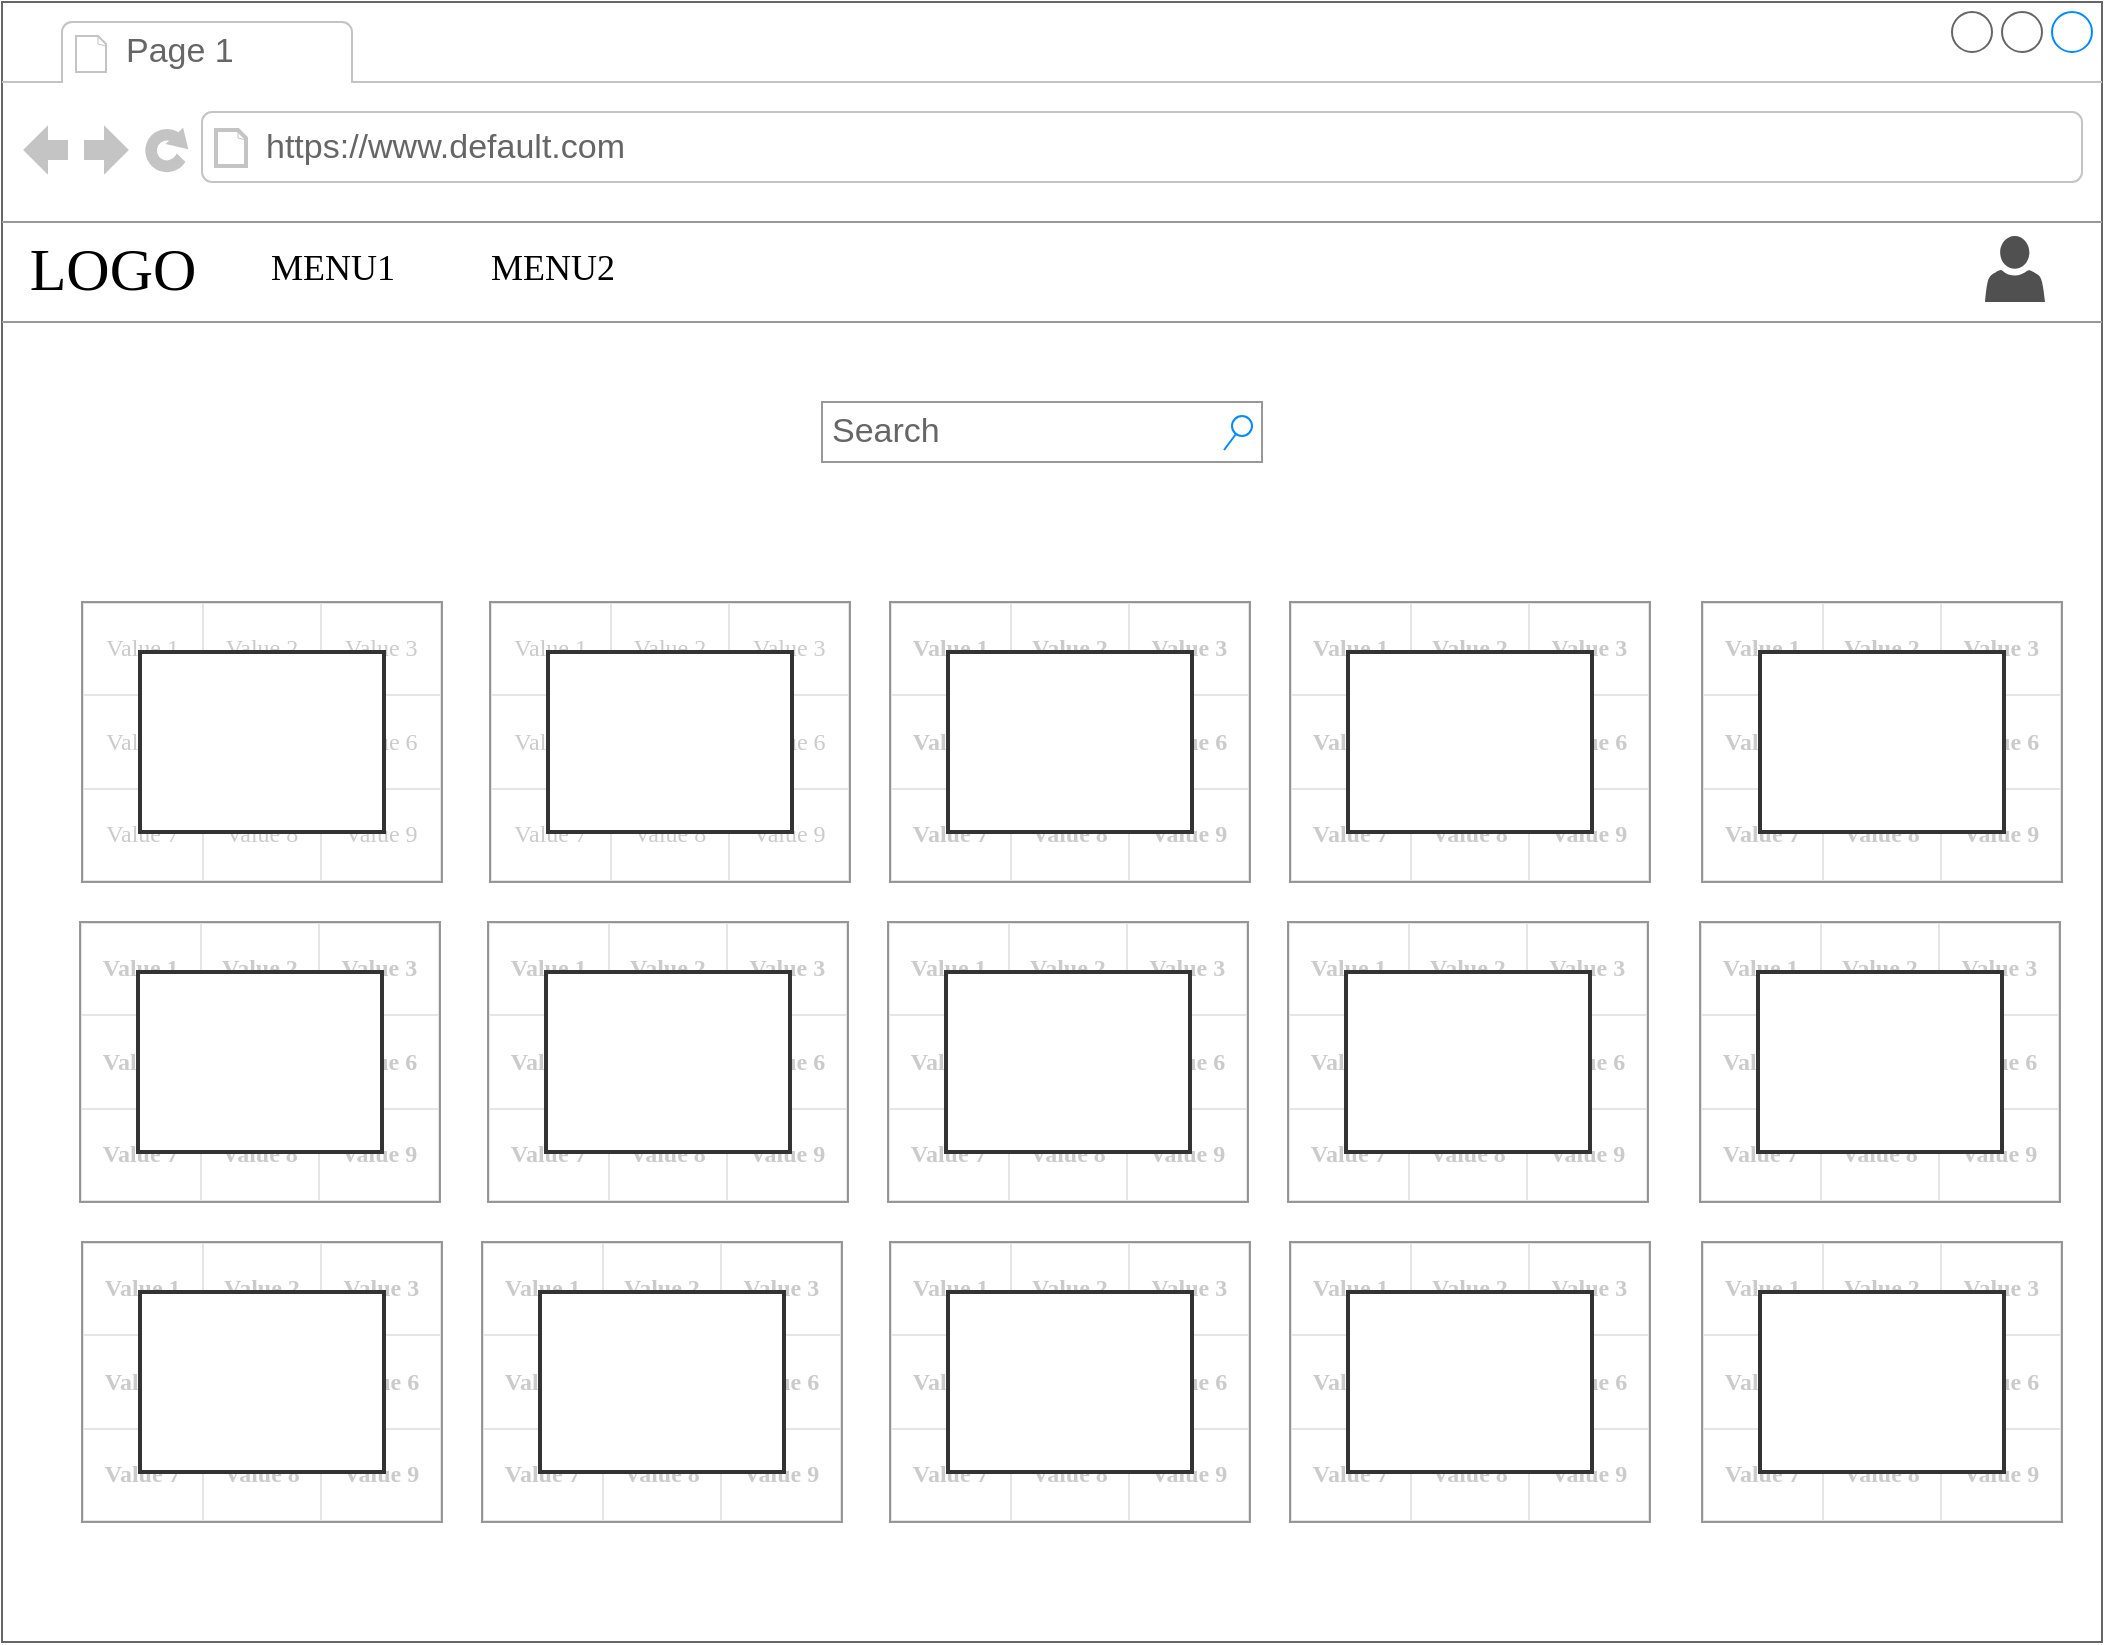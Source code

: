 <mxfile version="12.2.7" type="github" pages="2">
  <diagram name="Main-1" id="5cOg8ej0yZ3aYf5UXj4f">
    <mxGraphModel dx="1408" dy="748" grid="1" gridSize="10" guides="1" tooltips="1" connect="1" arrows="1" fold="1" page="1" pageScale="1" pageWidth="1100" pageHeight="850" background="#ffffff" math="0" shadow="0">
      <root>
        <mxCell id="4CPlkzjtZhPGL_kiiR8u-0"/>
        <mxCell id="4CPlkzjtZhPGL_kiiR8u-1" parent="4CPlkzjtZhPGL_kiiR8u-0"/>
        <mxCell id="4CPlkzjtZhPGL_kiiR8u-2" value="" style="strokeWidth=1;shadow=0;dashed=0;align=center;html=1;shape=mxgraph.mockup.containers.browserWindow;rSize=0;strokeColor=#666666;mainText=,;recursiveResize=0;rounded=0;labelBackgroundColor=none;fontFamily=Verdana;fontSize=12" parent="4CPlkzjtZhPGL_kiiR8u-1" vertex="1">
          <mxGeometry x="30" y="20" width="1050" height="820" as="geometry"/>
        </mxCell>
        <mxCell id="4CPlkzjtZhPGL_kiiR8u-3" value="Page 1" style="strokeWidth=1;shadow=0;dashed=0;align=center;html=1;shape=mxgraph.mockup.containers.anchor;fontSize=17;fontColor=#666666;align=left;" parent="4CPlkzjtZhPGL_kiiR8u-2" vertex="1">
          <mxGeometry x="60" y="12" width="110" height="26" as="geometry"/>
        </mxCell>
        <mxCell id="4CPlkzjtZhPGL_kiiR8u-4" value="https://www.default.com" style="strokeWidth=1;shadow=0;dashed=0;align=center;html=1;shape=mxgraph.mockup.containers.anchor;rSize=0;fontSize=17;fontColor=#666666;align=left;" parent="4CPlkzjtZhPGL_kiiR8u-2" vertex="1">
          <mxGeometry x="130" y="60" width="250" height="26" as="geometry"/>
        </mxCell>
        <mxCell id="4CPlkzjtZhPGL_kiiR8u-5" value="Search" style="strokeWidth=1;shadow=0;dashed=0;align=center;html=1;shape=mxgraph.mockup.forms.searchBox;strokeColor=#999999;mainText=;strokeColor2=#008cff;fontColor=#666666;fontSize=17;align=left;spacingLeft=3;rounded=0;labelBackgroundColor=none;" parent="4CPlkzjtZhPGL_kiiR8u-2" vertex="1">
          <mxGeometry x="410" y="200" width="220" height="30" as="geometry"/>
        </mxCell>
        <mxCell id="4CPlkzjtZhPGL_kiiR8u-6" value="" style="verticalLabelPosition=bottom;shadow=0;dashed=0;align=center;html=1;verticalAlign=top;strokeWidth=1;shape=mxgraph.mockup.markup.line;strokeColor=#999999;rounded=0;labelBackgroundColor=none;fillColor=#ffffff;fontFamily=Verdana;fontSize=12;fontColor=#000000;" parent="4CPlkzjtZhPGL_kiiR8u-2" vertex="1">
          <mxGeometry y="150" width="1050" height="20" as="geometry"/>
        </mxCell>
        <mxCell id="4CPlkzjtZhPGL_kiiR8u-7" value="" style="verticalLabelPosition=bottom;shadow=0;dashed=0;align=center;html=1;verticalAlign=top;strokeWidth=1;shape=mxgraph.mockup.markup.line;strokeColor=#999999;rounded=0;labelBackgroundColor=none;fillColor=#ffffff;fontFamily=Verdana;fontSize=12;fontColor=#000000;" parent="4CPlkzjtZhPGL_kiiR8u-2" vertex="1">
          <mxGeometry y="100" width="1050" height="20" as="geometry"/>
        </mxCell>
        <mxCell id="4CPlkzjtZhPGL_kiiR8u-8" value="LOGO" style="text;html=1;points=[];align=center;verticalAlign=middle;spacingTop=-4;fontSize=30;fontFamily=Verdana;fontColor=#000000;" parent="4CPlkzjtZhPGL_kiiR8u-2" vertex="1">
          <mxGeometry y="110" width="110" height="50" as="geometry"/>
        </mxCell>
        <mxCell id="4CPlkzjtZhPGL_kiiR8u-9" value="MENU2" style="text;html=1;points=[];align=center;verticalAlign=middle;spacingTop=-4;fontSize=18;fontFamily=Verdana;fontColor=#000000;" parent="4CPlkzjtZhPGL_kiiR8u-2" vertex="1">
          <mxGeometry x="220" y="110" width="110" height="50" as="geometry"/>
        </mxCell>
        <mxCell id="4CPlkzjtZhPGL_kiiR8u-10" value="MENU1" style="text;html=1;points=[];align=center;verticalAlign=middle;spacingTop=-4;fontSize=18;fontFamily=Verdana;fontColor=#000000;" parent="4CPlkzjtZhPGL_kiiR8u-2" vertex="1">
          <mxGeometry x="110" y="110" width="110" height="50" as="geometry"/>
        </mxCell>
        <mxCell id="4CPlkzjtZhPGL_kiiR8u-11" value="" style="pointerEvents=1;shadow=0;dashed=0;html=1;strokeColor=none;fillColor=#505050;labelPosition=center;verticalLabelPosition=bottom;verticalAlign=top;outlineConnect=0;align=center;shape=mxgraph.office.users.user;" parent="4CPlkzjtZhPGL_kiiR8u-2" vertex="1">
          <mxGeometry x="991.5" y="117" width="30" height="33" as="geometry"/>
        </mxCell>
        <mxCell id="4CPlkzjtZhPGL_kiiR8u-12" value="&lt;table border=&quot;1&quot; width=&quot;100%&quot; height=&quot;100%&quot; style=&quot;width:100%;height:100%;border-collapse:collapse;&quot;&gt;&lt;tr&gt;&lt;td align=&quot;center&quot;&gt;Value 1&lt;/td&gt;&lt;td align=&quot;center&quot;&gt;Value 2&lt;/td&gt;&lt;td align=&quot;center&quot;&gt;Value 3&lt;/td&gt;&lt;/tr&gt;&lt;tr&gt;&lt;td align=&quot;center&quot;&gt;Value 4&lt;/td&gt;&lt;td align=&quot;center&quot;&gt;Value 5&lt;/td&gt;&lt;td align=&quot;center&quot;&gt;Value 6&lt;/td&gt;&lt;/tr&gt;&lt;tr&gt;&lt;td align=&quot;center&quot;&gt;Value 7&lt;/td&gt;&lt;td align=&quot;center&quot;&gt;Value 8&lt;/td&gt;&lt;td align=&quot;center&quot;&gt;Value 9&lt;/td&gt;&lt;/tr&gt;&lt;/table&gt;" style="text;html=1;strokeColor=#999999;fillColor=#ffffff;overflow=fill;rounded=0;shadow=0;dashed=0;fontFamily=Verdana;align=center;strokeWidth=1;labelBackgroundColor=none;textOpacity=20;" parent="4CPlkzjtZhPGL_kiiR8u-2" vertex="1">
          <mxGeometry x="40" y="300" width="180" height="140" as="geometry"/>
        </mxCell>
        <mxCell id="4CPlkzjtZhPGL_kiiR8u-18" value="" style="rounded=0;whiteSpace=wrap;html=1;shadow=0;dashed=0;fontFamily=Verdana;verticalAlign=top;strokeColor=#333333;strokeWidth=2;gradientColor=none;labelBackgroundColor=none;" parent="4CPlkzjtZhPGL_kiiR8u-2" vertex="1">
          <mxGeometry x="69" y="325" width="122" height="90" as="geometry"/>
        </mxCell>
        <mxCell id="4CPlkzjtZhPGL_kiiR8u-19" value="&lt;table border=&quot;1&quot; width=&quot;100%&quot; height=&quot;100%&quot; style=&quot;width:100%;height:100%;border-collapse:collapse;&quot;&gt;&lt;tr&gt;&lt;td align=&quot;center&quot;&gt;Value 1&lt;/td&gt;&lt;td align=&quot;center&quot;&gt;Value 2&lt;/td&gt;&lt;td align=&quot;center&quot;&gt;Value 3&lt;/td&gt;&lt;/tr&gt;&lt;tr&gt;&lt;td align=&quot;center&quot;&gt;Value 4&lt;/td&gt;&lt;td align=&quot;center&quot;&gt;Value 5&lt;/td&gt;&lt;td align=&quot;center&quot;&gt;Value 6&lt;/td&gt;&lt;/tr&gt;&lt;tr&gt;&lt;td align=&quot;center&quot;&gt;Value 7&lt;/td&gt;&lt;td align=&quot;center&quot;&gt;Value 8&lt;/td&gt;&lt;td align=&quot;center&quot;&gt;Value 9&lt;/td&gt;&lt;/tr&gt;&lt;/table&gt;" style="text;html=1;strokeColor=#999999;fillColor=#ffffff;overflow=fill;rounded=0;shadow=0;dashed=0;fontFamily=Verdana;align=center;strokeWidth=1;labelBackgroundColor=none;textOpacity=20;" parent="4CPlkzjtZhPGL_kiiR8u-2" vertex="1">
          <mxGeometry x="244" y="300" width="180" height="140" as="geometry"/>
        </mxCell>
        <mxCell id="4CPlkzjtZhPGL_kiiR8u-20" value="" style="rounded=0;whiteSpace=wrap;html=1;shadow=0;dashed=0;fontFamily=Verdana;verticalAlign=top;strokeColor=#333333;strokeWidth=2;gradientColor=none;labelBackgroundColor=none;" parent="4CPlkzjtZhPGL_kiiR8u-2" vertex="1">
          <mxGeometry x="273" y="325" width="122" height="90" as="geometry"/>
        </mxCell>
        <mxCell id="4CPlkzjtZhPGL_kiiR8u-21" value="&lt;table border=&quot;1&quot; width=&quot;100%&quot; height=&quot;100%&quot; style=&quot;width:100%;height:100%;border-collapse:collapse;&quot;&gt;&lt;tbody&gt;&lt;tr&gt;&lt;td align=&quot;center&quot;&gt;Value 1&lt;/td&gt;&lt;td align=&quot;center&quot;&gt;Value 2&lt;/td&gt;&lt;td align=&quot;center&quot;&gt;Value 3&lt;/td&gt;&lt;/tr&gt;&lt;tr&gt;&lt;td align=&quot;center&quot;&gt;Value 4&lt;/td&gt;&lt;td align=&quot;center&quot;&gt;Value 5&lt;/td&gt;&lt;td align=&quot;center&quot;&gt;Value 6&lt;/td&gt;&lt;/tr&gt;&lt;tr&gt;&lt;td align=&quot;center&quot;&gt;Value 7&lt;/td&gt;&lt;td align=&quot;center&quot;&gt;Value 8&lt;/td&gt;&lt;td align=&quot;center&quot;&gt;Value 9&lt;/td&gt;&lt;/tr&gt;&lt;/tbody&gt;&lt;/table&gt;" style="text;html=1;strokeColor=#999999;fillColor=#ffffff;overflow=fill;rounded=0;shadow=0;dashed=0;fontFamily=Verdana;align=center;strokeWidth=1;labelBackgroundColor=none;textOpacity=20;fontStyle=1" parent="4CPlkzjtZhPGL_kiiR8u-2" vertex="1">
          <mxGeometry x="444" y="300" width="180" height="140" as="geometry"/>
        </mxCell>
        <mxCell id="4CPlkzjtZhPGL_kiiR8u-22" value="" style="rounded=0;whiteSpace=wrap;html=1;shadow=0;dashed=0;fontFamily=Verdana;verticalAlign=top;strokeColor=#333333;strokeWidth=2;gradientColor=none;labelBackgroundColor=none;fontStyle=1" parent="4CPlkzjtZhPGL_kiiR8u-2" vertex="1">
          <mxGeometry x="473" y="325" width="122" height="90" as="geometry"/>
        </mxCell>
        <mxCell id="4CPlkzjtZhPGL_kiiR8u-23" value="&lt;table border=&quot;1&quot; width=&quot;100%&quot; height=&quot;100%&quot; style=&quot;width:100%;height:100%;border-collapse:collapse;&quot;&gt;&lt;tbody&gt;&lt;tr&gt;&lt;td align=&quot;center&quot;&gt;Value 1&lt;/td&gt;&lt;td align=&quot;center&quot;&gt;Value 2&lt;/td&gt;&lt;td align=&quot;center&quot;&gt;Value 3&lt;/td&gt;&lt;/tr&gt;&lt;tr&gt;&lt;td align=&quot;center&quot;&gt;Value 4&lt;/td&gt;&lt;td align=&quot;center&quot;&gt;Value 5&lt;/td&gt;&lt;td align=&quot;center&quot;&gt;Value 6&lt;/td&gt;&lt;/tr&gt;&lt;tr&gt;&lt;td align=&quot;center&quot;&gt;Value 7&lt;/td&gt;&lt;td align=&quot;center&quot;&gt;Value 8&lt;/td&gt;&lt;td align=&quot;center&quot;&gt;Value 9&lt;/td&gt;&lt;/tr&gt;&lt;/tbody&gt;&lt;/table&gt;" style="text;html=1;strokeColor=#999999;fillColor=#ffffff;overflow=fill;rounded=0;shadow=0;dashed=0;fontFamily=Verdana;align=center;strokeWidth=1;labelBackgroundColor=none;textOpacity=20;fontStyle=1" parent="4CPlkzjtZhPGL_kiiR8u-2" vertex="1">
          <mxGeometry x="644" y="300" width="180" height="140" as="geometry"/>
        </mxCell>
        <mxCell id="4CPlkzjtZhPGL_kiiR8u-24" value="" style="rounded=0;whiteSpace=wrap;html=1;shadow=0;dashed=0;fontFamily=Verdana;verticalAlign=top;strokeColor=#333333;strokeWidth=2;gradientColor=none;labelBackgroundColor=none;fontStyle=1" parent="4CPlkzjtZhPGL_kiiR8u-2" vertex="1">
          <mxGeometry x="673" y="325" width="122" height="90" as="geometry"/>
        </mxCell>
        <mxCell id="4CPlkzjtZhPGL_kiiR8u-25" value="&lt;table border=&quot;1&quot; width=&quot;100%&quot; height=&quot;100%&quot; style=&quot;width:100%;height:100%;border-collapse:collapse;&quot;&gt;&lt;tbody&gt;&lt;tr&gt;&lt;td align=&quot;center&quot;&gt;Value 1&lt;/td&gt;&lt;td align=&quot;center&quot;&gt;Value 2&lt;/td&gt;&lt;td align=&quot;center&quot;&gt;Value 3&lt;/td&gt;&lt;/tr&gt;&lt;tr&gt;&lt;td align=&quot;center&quot;&gt;Value 4&lt;/td&gt;&lt;td align=&quot;center&quot;&gt;Value 5&lt;/td&gt;&lt;td align=&quot;center&quot;&gt;Value 6&lt;/td&gt;&lt;/tr&gt;&lt;tr&gt;&lt;td align=&quot;center&quot;&gt;Value 7&lt;/td&gt;&lt;td align=&quot;center&quot;&gt;Value 8&lt;/td&gt;&lt;td align=&quot;center&quot;&gt;Value 9&lt;/td&gt;&lt;/tr&gt;&lt;/tbody&gt;&lt;/table&gt;" style="text;html=1;strokeColor=#999999;fillColor=#ffffff;overflow=fill;rounded=0;shadow=0;dashed=0;fontFamily=Verdana;align=center;strokeWidth=1;labelBackgroundColor=none;textOpacity=20;fontStyle=1" parent="4CPlkzjtZhPGL_kiiR8u-2" vertex="1">
          <mxGeometry x="850" y="300" width="180" height="140" as="geometry"/>
        </mxCell>
        <mxCell id="4CPlkzjtZhPGL_kiiR8u-26" value="" style="rounded=0;whiteSpace=wrap;html=1;shadow=0;dashed=0;fontFamily=Verdana;verticalAlign=top;strokeColor=#333333;strokeWidth=2;gradientColor=none;labelBackgroundColor=none;fontStyle=1" parent="4CPlkzjtZhPGL_kiiR8u-2" vertex="1">
          <mxGeometry x="879" y="325" width="122" height="90" as="geometry"/>
        </mxCell>
        <mxCell id="4CPlkzjtZhPGL_kiiR8u-27" value="&lt;table border=&quot;1&quot; width=&quot;100%&quot; height=&quot;100%&quot; style=&quot;width:100%;height:100%;border-collapse:collapse;&quot;&gt;&lt;tbody&gt;&lt;tr&gt;&lt;td align=&quot;center&quot;&gt;Value 1&lt;/td&gt;&lt;td align=&quot;center&quot;&gt;Value 2&lt;/td&gt;&lt;td align=&quot;center&quot;&gt;Value 3&lt;/td&gt;&lt;/tr&gt;&lt;tr&gt;&lt;td align=&quot;center&quot;&gt;Value 4&lt;/td&gt;&lt;td align=&quot;center&quot;&gt;Value 5&lt;/td&gt;&lt;td align=&quot;center&quot;&gt;Value 6&lt;/td&gt;&lt;/tr&gt;&lt;tr&gt;&lt;td align=&quot;center&quot;&gt;Value 7&lt;/td&gt;&lt;td align=&quot;center&quot;&gt;Value 8&lt;/td&gt;&lt;td align=&quot;center&quot;&gt;Value 9&lt;/td&gt;&lt;/tr&gt;&lt;/tbody&gt;&lt;/table&gt;" style="text;html=1;strokeColor=#999999;fillColor=#ffffff;overflow=fill;rounded=0;shadow=0;dashed=0;fontFamily=Verdana;align=center;strokeWidth=1;labelBackgroundColor=none;textOpacity=20;fontStyle=1" parent="4CPlkzjtZhPGL_kiiR8u-2" vertex="1">
          <mxGeometry x="39" y="460" width="180" height="140" as="geometry"/>
        </mxCell>
        <mxCell id="4CPlkzjtZhPGL_kiiR8u-28" value="" style="rounded=0;whiteSpace=wrap;html=1;shadow=0;dashed=0;fontFamily=Verdana;verticalAlign=top;strokeColor=#333333;strokeWidth=2;gradientColor=none;labelBackgroundColor=none;fontStyle=1" parent="4CPlkzjtZhPGL_kiiR8u-2" vertex="1">
          <mxGeometry x="68" y="485" width="122" height="90" as="geometry"/>
        </mxCell>
        <mxCell id="4CPlkzjtZhPGL_kiiR8u-29" value="&lt;table border=&quot;1&quot; width=&quot;100%&quot; height=&quot;100%&quot; style=&quot;width:100%;height:100%;border-collapse:collapse;&quot;&gt;&lt;tbody&gt;&lt;tr&gt;&lt;td align=&quot;center&quot;&gt;Value 1&lt;/td&gt;&lt;td align=&quot;center&quot;&gt;Value 2&lt;/td&gt;&lt;td align=&quot;center&quot;&gt;Value 3&lt;/td&gt;&lt;/tr&gt;&lt;tr&gt;&lt;td align=&quot;center&quot;&gt;Value 4&lt;/td&gt;&lt;td align=&quot;center&quot;&gt;Value 5&lt;/td&gt;&lt;td align=&quot;center&quot;&gt;Value 6&lt;/td&gt;&lt;/tr&gt;&lt;tr&gt;&lt;td align=&quot;center&quot;&gt;Value 7&lt;/td&gt;&lt;td align=&quot;center&quot;&gt;Value 8&lt;/td&gt;&lt;td align=&quot;center&quot;&gt;Value 9&lt;/td&gt;&lt;/tr&gt;&lt;/tbody&gt;&lt;/table&gt;" style="text;html=1;strokeColor=#999999;fillColor=#ffffff;overflow=fill;rounded=0;shadow=0;dashed=0;fontFamily=Verdana;align=center;strokeWidth=1;labelBackgroundColor=none;textOpacity=20;fontStyle=1" parent="4CPlkzjtZhPGL_kiiR8u-2" vertex="1">
          <mxGeometry x="243" y="460" width="180" height="140" as="geometry"/>
        </mxCell>
        <mxCell id="4CPlkzjtZhPGL_kiiR8u-30" value="" style="rounded=0;whiteSpace=wrap;html=1;shadow=0;dashed=0;fontFamily=Verdana;verticalAlign=top;strokeColor=#333333;strokeWidth=2;gradientColor=none;labelBackgroundColor=none;fontStyle=1" parent="4CPlkzjtZhPGL_kiiR8u-2" vertex="1">
          <mxGeometry x="272" y="485" width="122" height="90" as="geometry"/>
        </mxCell>
        <mxCell id="4CPlkzjtZhPGL_kiiR8u-31" value="&lt;table border=&quot;1&quot; width=&quot;100%&quot; height=&quot;100%&quot; style=&quot;width:100%;height:100%;border-collapse:collapse;&quot;&gt;&lt;tbody&gt;&lt;tr&gt;&lt;td align=&quot;center&quot;&gt;Value 1&lt;/td&gt;&lt;td align=&quot;center&quot;&gt;Value 2&lt;/td&gt;&lt;td align=&quot;center&quot;&gt;Value 3&lt;/td&gt;&lt;/tr&gt;&lt;tr&gt;&lt;td align=&quot;center&quot;&gt;Value 4&lt;/td&gt;&lt;td align=&quot;center&quot;&gt;Value 5&lt;/td&gt;&lt;td align=&quot;center&quot;&gt;Value 6&lt;/td&gt;&lt;/tr&gt;&lt;tr&gt;&lt;td align=&quot;center&quot;&gt;Value 7&lt;/td&gt;&lt;td align=&quot;center&quot;&gt;Value 8&lt;/td&gt;&lt;td align=&quot;center&quot;&gt;Value 9&lt;/td&gt;&lt;/tr&gt;&lt;/tbody&gt;&lt;/table&gt;" style="text;html=1;strokeColor=#999999;fillColor=#ffffff;overflow=fill;rounded=0;shadow=0;dashed=0;fontFamily=Verdana;align=center;strokeWidth=1;labelBackgroundColor=none;textOpacity=20;fontStyle=1" parent="4CPlkzjtZhPGL_kiiR8u-2" vertex="1">
          <mxGeometry x="443" y="460" width="180" height="140" as="geometry"/>
        </mxCell>
        <mxCell id="4CPlkzjtZhPGL_kiiR8u-32" value="" style="rounded=0;whiteSpace=wrap;html=1;shadow=0;dashed=0;fontFamily=Verdana;verticalAlign=top;strokeColor=#333333;strokeWidth=2;gradientColor=none;labelBackgroundColor=none;fontStyle=1" parent="4CPlkzjtZhPGL_kiiR8u-2" vertex="1">
          <mxGeometry x="472" y="485" width="122" height="90" as="geometry"/>
        </mxCell>
        <mxCell id="4CPlkzjtZhPGL_kiiR8u-33" value="&lt;table border=&quot;1&quot; width=&quot;100%&quot; height=&quot;100%&quot; style=&quot;width:100%;height:100%;border-collapse:collapse;&quot;&gt;&lt;tbody&gt;&lt;tr&gt;&lt;td align=&quot;center&quot;&gt;Value 1&lt;/td&gt;&lt;td align=&quot;center&quot;&gt;Value 2&lt;/td&gt;&lt;td align=&quot;center&quot;&gt;Value 3&lt;/td&gt;&lt;/tr&gt;&lt;tr&gt;&lt;td align=&quot;center&quot;&gt;Value 4&lt;/td&gt;&lt;td align=&quot;center&quot;&gt;Value 5&lt;/td&gt;&lt;td align=&quot;center&quot;&gt;Value 6&lt;/td&gt;&lt;/tr&gt;&lt;tr&gt;&lt;td align=&quot;center&quot;&gt;Value 7&lt;/td&gt;&lt;td align=&quot;center&quot;&gt;Value 8&lt;/td&gt;&lt;td align=&quot;center&quot;&gt;Value 9&lt;/td&gt;&lt;/tr&gt;&lt;/tbody&gt;&lt;/table&gt;" style="text;html=1;strokeColor=#999999;fillColor=#ffffff;overflow=fill;rounded=0;shadow=0;dashed=0;fontFamily=Verdana;align=center;strokeWidth=1;labelBackgroundColor=none;textOpacity=20;fontStyle=1" parent="4CPlkzjtZhPGL_kiiR8u-2" vertex="1">
          <mxGeometry x="643" y="460" width="180" height="140" as="geometry"/>
        </mxCell>
        <mxCell id="4CPlkzjtZhPGL_kiiR8u-34" value="" style="rounded=0;whiteSpace=wrap;html=1;shadow=0;dashed=0;fontFamily=Verdana;verticalAlign=top;strokeColor=#333333;strokeWidth=2;gradientColor=none;labelBackgroundColor=none;fontStyle=1" parent="4CPlkzjtZhPGL_kiiR8u-2" vertex="1">
          <mxGeometry x="672" y="485" width="122" height="90" as="geometry"/>
        </mxCell>
        <mxCell id="4CPlkzjtZhPGL_kiiR8u-35" value="&lt;table border=&quot;1&quot; width=&quot;100%&quot; height=&quot;100%&quot; style=&quot;width:100%;height:100%;border-collapse:collapse;&quot;&gt;&lt;tbody&gt;&lt;tr&gt;&lt;td align=&quot;center&quot;&gt;Value 1&lt;/td&gt;&lt;td align=&quot;center&quot;&gt;Value 2&lt;/td&gt;&lt;td align=&quot;center&quot;&gt;Value 3&lt;/td&gt;&lt;/tr&gt;&lt;tr&gt;&lt;td align=&quot;center&quot;&gt;Value 4&lt;/td&gt;&lt;td align=&quot;center&quot;&gt;Value 5&lt;/td&gt;&lt;td align=&quot;center&quot;&gt;Value 6&lt;/td&gt;&lt;/tr&gt;&lt;tr&gt;&lt;td align=&quot;center&quot;&gt;Value 7&lt;/td&gt;&lt;td align=&quot;center&quot;&gt;Value 8&lt;/td&gt;&lt;td align=&quot;center&quot;&gt;Value 9&lt;/td&gt;&lt;/tr&gt;&lt;/tbody&gt;&lt;/table&gt;" style="text;html=1;strokeColor=#999999;fillColor=#ffffff;overflow=fill;rounded=0;shadow=0;dashed=0;fontFamily=Verdana;align=center;strokeWidth=1;labelBackgroundColor=none;textOpacity=20;fontStyle=1" parent="4CPlkzjtZhPGL_kiiR8u-2" vertex="1">
          <mxGeometry x="849" y="460" width="180" height="140" as="geometry"/>
        </mxCell>
        <mxCell id="4CPlkzjtZhPGL_kiiR8u-36" value="" style="rounded=0;whiteSpace=wrap;html=1;shadow=0;dashed=0;fontFamily=Verdana;verticalAlign=top;strokeColor=#333333;strokeWidth=2;gradientColor=none;labelBackgroundColor=none;fontStyle=1" parent="4CPlkzjtZhPGL_kiiR8u-2" vertex="1">
          <mxGeometry x="878" y="485" width="122" height="90" as="geometry"/>
        </mxCell>
        <mxCell id="4CPlkzjtZhPGL_kiiR8u-37" value="&lt;table border=&quot;1&quot; width=&quot;100%&quot; height=&quot;100%&quot; style=&quot;width:100%;height:100%;border-collapse:collapse;&quot;&gt;&lt;tbody&gt;&lt;tr&gt;&lt;td align=&quot;center&quot;&gt;Value 1&lt;/td&gt;&lt;td align=&quot;center&quot;&gt;Value 2&lt;/td&gt;&lt;td align=&quot;center&quot;&gt;Value 3&lt;/td&gt;&lt;/tr&gt;&lt;tr&gt;&lt;td align=&quot;center&quot;&gt;Value 4&lt;/td&gt;&lt;td align=&quot;center&quot;&gt;Value 5&lt;/td&gt;&lt;td align=&quot;center&quot;&gt;Value 6&lt;/td&gt;&lt;/tr&gt;&lt;tr&gt;&lt;td align=&quot;center&quot;&gt;Value 7&lt;/td&gt;&lt;td align=&quot;center&quot;&gt;Value 8&lt;/td&gt;&lt;td align=&quot;center&quot;&gt;Value 9&lt;/td&gt;&lt;/tr&gt;&lt;/tbody&gt;&lt;/table&gt;" style="text;html=1;strokeColor=#999999;fillColor=#ffffff;overflow=fill;rounded=0;shadow=0;dashed=0;fontFamily=Verdana;align=center;strokeWidth=1;labelBackgroundColor=none;textOpacity=20;fontStyle=1" parent="4CPlkzjtZhPGL_kiiR8u-2" vertex="1">
          <mxGeometry x="40" y="620" width="180" height="140" as="geometry"/>
        </mxCell>
        <mxCell id="4CPlkzjtZhPGL_kiiR8u-38" value="" style="rounded=0;whiteSpace=wrap;html=1;shadow=0;dashed=0;fontFamily=Verdana;verticalAlign=top;strokeColor=#333333;strokeWidth=2;gradientColor=none;labelBackgroundColor=none;fontStyle=1" parent="4CPlkzjtZhPGL_kiiR8u-2" vertex="1">
          <mxGeometry x="69" y="645" width="122" height="90" as="geometry"/>
        </mxCell>
        <mxCell id="4CPlkzjtZhPGL_kiiR8u-39" value="&lt;table border=&quot;1&quot; width=&quot;100%&quot; height=&quot;100%&quot; style=&quot;width:100%;height:100%;border-collapse:collapse;&quot;&gt;&lt;tbody&gt;&lt;tr&gt;&lt;td align=&quot;center&quot;&gt;Value 1&lt;/td&gt;&lt;td align=&quot;center&quot;&gt;Value 2&lt;/td&gt;&lt;td align=&quot;center&quot;&gt;Value 3&lt;/td&gt;&lt;/tr&gt;&lt;tr&gt;&lt;td align=&quot;center&quot;&gt;Value 4&lt;/td&gt;&lt;td align=&quot;center&quot;&gt;Value 5&lt;/td&gt;&lt;td align=&quot;center&quot;&gt;Value 6&lt;/td&gt;&lt;/tr&gt;&lt;tr&gt;&lt;td align=&quot;center&quot;&gt;Value 7&lt;/td&gt;&lt;td align=&quot;center&quot;&gt;Value 8&lt;/td&gt;&lt;td align=&quot;center&quot;&gt;Value 9&lt;/td&gt;&lt;/tr&gt;&lt;/tbody&gt;&lt;/table&gt;" style="text;html=1;strokeColor=#999999;fillColor=#ffffff;overflow=fill;rounded=0;shadow=0;dashed=0;fontFamily=Verdana;align=center;strokeWidth=1;labelBackgroundColor=none;textOpacity=20;fontStyle=1" parent="4CPlkzjtZhPGL_kiiR8u-2" vertex="1">
          <mxGeometry x="240" y="620" width="180" height="140" as="geometry"/>
        </mxCell>
        <mxCell id="4CPlkzjtZhPGL_kiiR8u-40" value="" style="rounded=0;whiteSpace=wrap;html=1;shadow=0;dashed=0;fontFamily=Verdana;verticalAlign=top;strokeColor=#333333;strokeWidth=2;gradientColor=none;labelBackgroundColor=none;fontStyle=1" parent="4CPlkzjtZhPGL_kiiR8u-2" vertex="1">
          <mxGeometry x="269" y="645" width="122" height="90" as="geometry"/>
        </mxCell>
        <mxCell id="4CPlkzjtZhPGL_kiiR8u-41" value="&lt;table border=&quot;1&quot; width=&quot;100%&quot; height=&quot;100%&quot; style=&quot;width:100%;height:100%;border-collapse:collapse;&quot;&gt;&lt;tbody&gt;&lt;tr&gt;&lt;td align=&quot;center&quot;&gt;Value 1&lt;/td&gt;&lt;td align=&quot;center&quot;&gt;Value 2&lt;/td&gt;&lt;td align=&quot;center&quot;&gt;Value 3&lt;/td&gt;&lt;/tr&gt;&lt;tr&gt;&lt;td align=&quot;center&quot;&gt;Value 4&lt;/td&gt;&lt;td align=&quot;center&quot;&gt;Value 5&lt;/td&gt;&lt;td align=&quot;center&quot;&gt;Value 6&lt;/td&gt;&lt;/tr&gt;&lt;tr&gt;&lt;td align=&quot;center&quot;&gt;Value 7&lt;/td&gt;&lt;td align=&quot;center&quot;&gt;Value 8&lt;/td&gt;&lt;td align=&quot;center&quot;&gt;Value 9&lt;/td&gt;&lt;/tr&gt;&lt;/tbody&gt;&lt;/table&gt;" style="text;html=1;strokeColor=#999999;fillColor=#ffffff;overflow=fill;rounded=0;shadow=0;dashed=0;fontFamily=Verdana;align=center;strokeWidth=1;labelBackgroundColor=none;textOpacity=20;fontStyle=1" parent="4CPlkzjtZhPGL_kiiR8u-2" vertex="1">
          <mxGeometry x="444" y="620" width="180" height="140" as="geometry"/>
        </mxCell>
        <mxCell id="4CPlkzjtZhPGL_kiiR8u-42" value="" style="rounded=0;whiteSpace=wrap;html=1;shadow=0;dashed=0;fontFamily=Verdana;verticalAlign=top;strokeColor=#333333;strokeWidth=2;gradientColor=none;labelBackgroundColor=none;fontStyle=1" parent="4CPlkzjtZhPGL_kiiR8u-2" vertex="1">
          <mxGeometry x="473" y="645" width="122" height="90" as="geometry"/>
        </mxCell>
        <mxCell id="4CPlkzjtZhPGL_kiiR8u-43" value="&lt;table border=&quot;1&quot; width=&quot;100%&quot; height=&quot;100%&quot; style=&quot;width:100%;height:100%;border-collapse:collapse;&quot;&gt;&lt;tbody&gt;&lt;tr&gt;&lt;td align=&quot;center&quot;&gt;Value 1&lt;/td&gt;&lt;td align=&quot;center&quot;&gt;Value 2&lt;/td&gt;&lt;td align=&quot;center&quot;&gt;Value 3&lt;/td&gt;&lt;/tr&gt;&lt;tr&gt;&lt;td align=&quot;center&quot;&gt;Value 4&lt;/td&gt;&lt;td align=&quot;center&quot;&gt;Value 5&lt;/td&gt;&lt;td align=&quot;center&quot;&gt;Value 6&lt;/td&gt;&lt;/tr&gt;&lt;tr&gt;&lt;td align=&quot;center&quot;&gt;Value 7&lt;/td&gt;&lt;td align=&quot;center&quot;&gt;Value 8&lt;/td&gt;&lt;td align=&quot;center&quot;&gt;Value 9&lt;/td&gt;&lt;/tr&gt;&lt;/tbody&gt;&lt;/table&gt;" style="text;html=1;strokeColor=#999999;fillColor=#ffffff;overflow=fill;rounded=0;shadow=0;dashed=0;fontFamily=Verdana;align=center;strokeWidth=1;labelBackgroundColor=none;textOpacity=20;fontStyle=1" parent="4CPlkzjtZhPGL_kiiR8u-2" vertex="1">
          <mxGeometry x="644" y="620" width="180" height="140" as="geometry"/>
        </mxCell>
        <mxCell id="4CPlkzjtZhPGL_kiiR8u-44" value="" style="rounded=0;whiteSpace=wrap;html=1;shadow=0;dashed=0;fontFamily=Verdana;verticalAlign=top;strokeColor=#333333;strokeWidth=2;gradientColor=none;labelBackgroundColor=none;fontStyle=1" parent="4CPlkzjtZhPGL_kiiR8u-2" vertex="1">
          <mxGeometry x="673" y="645" width="122" height="90" as="geometry"/>
        </mxCell>
        <mxCell id="4CPlkzjtZhPGL_kiiR8u-45" value="&lt;table border=&quot;1&quot; width=&quot;100%&quot; height=&quot;100%&quot; style=&quot;width:100%;height:100%;border-collapse:collapse;&quot;&gt;&lt;tbody&gt;&lt;tr&gt;&lt;td align=&quot;center&quot;&gt;Value 1&lt;/td&gt;&lt;td align=&quot;center&quot;&gt;Value 2&lt;/td&gt;&lt;td align=&quot;center&quot;&gt;Value 3&lt;/td&gt;&lt;/tr&gt;&lt;tr&gt;&lt;td align=&quot;center&quot;&gt;Value 4&lt;/td&gt;&lt;td align=&quot;center&quot;&gt;Value 5&lt;/td&gt;&lt;td align=&quot;center&quot;&gt;Value 6&lt;/td&gt;&lt;/tr&gt;&lt;tr&gt;&lt;td align=&quot;center&quot;&gt;Value 7&lt;/td&gt;&lt;td align=&quot;center&quot;&gt;Value 8&lt;/td&gt;&lt;td align=&quot;center&quot;&gt;Value 9&lt;/td&gt;&lt;/tr&gt;&lt;/tbody&gt;&lt;/table&gt;" style="text;html=1;strokeColor=#999999;fillColor=#ffffff;overflow=fill;rounded=0;shadow=0;dashed=0;fontFamily=Verdana;align=center;strokeWidth=1;labelBackgroundColor=none;textOpacity=20;fontStyle=1" parent="4CPlkzjtZhPGL_kiiR8u-2" vertex="1">
          <mxGeometry x="850" y="620" width="180" height="140" as="geometry"/>
        </mxCell>
        <mxCell id="4CPlkzjtZhPGL_kiiR8u-46" value="" style="rounded=0;whiteSpace=wrap;html=1;shadow=0;dashed=0;fontFamily=Verdana;verticalAlign=top;strokeColor=#333333;strokeWidth=2;gradientColor=none;labelBackgroundColor=none;fontStyle=1" parent="4CPlkzjtZhPGL_kiiR8u-2" vertex="1">
          <mxGeometry x="879" y="645" width="122" height="90" as="geometry"/>
        </mxCell>
      </root>
    </mxGraphModel>
  </diagram>
  <diagram name="Main-2" id="2cc2dc42-3aac-f2a9-1cec-7a8b7cbee084">
    <mxGraphModel dx="1408" dy="748" grid="1" gridSize="10" guides="1" tooltips="1" connect="1" arrows="1" fold="1" page="1" pageScale="1" pageWidth="1100" pageHeight="850" background="#ffffff" math="0" shadow="0">
      <root>
        <mxCell id="0"/>
        <mxCell id="1" parent="0"/>
        <mxCell id="7026571954dc6520-1" value="" style="strokeWidth=1;shadow=0;dashed=0;align=center;html=1;shape=mxgraph.mockup.containers.browserWindow;rSize=0;strokeColor=#666666;mainText=,;recursiveResize=0;rounded=0;labelBackgroundColor=none;fontFamily=Verdana;fontSize=12" parent="1" vertex="1">
          <mxGeometry x="30" y="20" width="1050" height="820" as="geometry"/>
        </mxCell>
        <mxCell id="7026571954dc6520-2" value="Page 1" style="strokeWidth=1;shadow=0;dashed=0;align=center;html=1;shape=mxgraph.mockup.containers.anchor;fontSize=17;fontColor=#666666;align=left;" parent="7026571954dc6520-1" vertex="1">
          <mxGeometry x="60" y="12" width="110" height="26" as="geometry"/>
        </mxCell>
        <mxCell id="7026571954dc6520-3" value="https://www.default.com" style="strokeWidth=1;shadow=0;dashed=0;align=center;html=1;shape=mxgraph.mockup.containers.anchor;rSize=0;fontSize=17;fontColor=#666666;align=left;" parent="7026571954dc6520-1" vertex="1">
          <mxGeometry x="130" y="60" width="250" height="26" as="geometry"/>
        </mxCell>
        <mxCell id="7026571954dc6520-14" value="Search" style="strokeWidth=1;shadow=0;dashed=0;align=center;html=1;shape=mxgraph.mockup.forms.searchBox;strokeColor=#999999;mainText=;strokeColor2=#008cff;fontColor=#666666;fontSize=17;align=left;spacingLeft=3;rounded=0;labelBackgroundColor=none;" parent="7026571954dc6520-1" vertex="1">
          <mxGeometry x="410" y="200" width="220" height="30" as="geometry"/>
        </mxCell>
        <mxCell id="7026571954dc6520-15" value="" style="verticalLabelPosition=bottom;shadow=0;dashed=0;align=center;html=1;verticalAlign=top;strokeWidth=1;shape=mxgraph.mockup.markup.line;strokeColor=#999999;rounded=0;labelBackgroundColor=none;fillColor=#ffffff;fontFamily=Verdana;fontSize=12;fontColor=#000000;" parent="7026571954dc6520-1" vertex="1">
          <mxGeometry y="150" width="1050" height="20" as="geometry"/>
        </mxCell>
        <mxCell id="v0dwD4PK1GCNSTOv3Fgv-1" value="" style="verticalLabelPosition=bottom;shadow=0;dashed=0;align=center;html=1;verticalAlign=top;strokeWidth=1;shape=mxgraph.mockup.markup.line;strokeColor=#999999;rounded=0;labelBackgroundColor=none;fillColor=#ffffff;fontFamily=Verdana;fontSize=12;fontColor=#000000;" parent="7026571954dc6520-1" vertex="1">
          <mxGeometry y="100" width="1050" height="20" as="geometry"/>
        </mxCell>
        <mxCell id="v0dwD4PK1GCNSTOv3Fgv-2" value="LOGO" style="text;html=1;points=[];align=center;verticalAlign=middle;spacingTop=-4;fontSize=30;fontFamily=Verdana;fontColor=#000000;" parent="7026571954dc6520-1" vertex="1">
          <mxGeometry y="110" width="110" height="50" as="geometry"/>
        </mxCell>
        <mxCell id="v0dwD4PK1GCNSTOv3Fgv-4" value="MENU2" style="text;html=1;points=[];align=center;verticalAlign=middle;spacingTop=-4;fontSize=18;fontFamily=Verdana;fontColor=#000000;" parent="7026571954dc6520-1" vertex="1">
          <mxGeometry x="220" y="110" width="110" height="50" as="geometry"/>
        </mxCell>
        <mxCell id="v0dwD4PK1GCNSTOv3Fgv-5" value="MENU1" style="text;html=1;points=[];align=center;verticalAlign=middle;spacingTop=-4;fontSize=18;fontFamily=Verdana;fontColor=#000000;" parent="7026571954dc6520-1" vertex="1">
          <mxGeometry x="110" y="110" width="110" height="50" as="geometry"/>
        </mxCell>
        <mxCell id="O_4_1tm-y9Cq93aSi-Ag-8" value="" style="pointerEvents=1;shadow=0;dashed=0;html=1;strokeColor=none;fillColor=#505050;labelPosition=center;verticalLabelPosition=bottom;verticalAlign=top;outlineConnect=0;align=center;shape=mxgraph.office.users.user;" vertex="1" parent="7026571954dc6520-1">
          <mxGeometry x="991.5" y="117" width="30" height="33" as="geometry"/>
        </mxCell>
        <mxCell id="O_4_1tm-y9Cq93aSi-Ag-9" value="&lt;table border=&quot;1&quot; width=&quot;100%&quot; height=&quot;100%&quot; style=&quot;width:100%;height:100%;border-collapse:collapse;&quot;&gt;&lt;tr&gt;&lt;td align=&quot;center&quot;&gt;Value 1&lt;/td&gt;&lt;td align=&quot;center&quot;&gt;Value 2&lt;/td&gt;&lt;td align=&quot;center&quot;&gt;Value 3&lt;/td&gt;&lt;/tr&gt;&lt;tr&gt;&lt;td align=&quot;center&quot;&gt;Value 4&lt;/td&gt;&lt;td align=&quot;center&quot;&gt;Value 5&lt;/td&gt;&lt;td align=&quot;center&quot;&gt;Value 6&lt;/td&gt;&lt;/tr&gt;&lt;tr&gt;&lt;td align=&quot;center&quot;&gt;Value 7&lt;/td&gt;&lt;td align=&quot;center&quot;&gt;Value 8&lt;/td&gt;&lt;td align=&quot;center&quot;&gt;Value 9&lt;/td&gt;&lt;/tr&gt;&lt;/table&gt;" style="text;html=1;strokeColor=#999999;fillColor=#ffffff;overflow=fill;rounded=0;shadow=0;dashed=0;fontFamily=Verdana;align=center;strokeWidth=1;labelBackgroundColor=none;" vertex="1" parent="7026571954dc6520-1">
          <mxGeometry x="41.5" y="270" width="257" height="200" as="geometry"/>
        </mxCell>
        <mxCell id="O_4_1tm-y9Cq93aSi-Ag-11" value="&lt;table border=&quot;1&quot; width=&quot;100%&quot; height=&quot;100%&quot; style=&quot;width:100%;height:100%;border-collapse:collapse;&quot;&gt;&lt;tr&gt;&lt;td align=&quot;center&quot;&gt;Value 1&lt;/td&gt;&lt;td align=&quot;center&quot;&gt;Value 2&lt;/td&gt;&lt;td align=&quot;center&quot;&gt;Value 3&lt;/td&gt;&lt;/tr&gt;&lt;tr&gt;&lt;td align=&quot;center&quot;&gt;Value 4&lt;/td&gt;&lt;td align=&quot;center&quot;&gt;Value 5&lt;/td&gt;&lt;td align=&quot;center&quot;&gt;Value 6&lt;/td&gt;&lt;/tr&gt;&lt;tr&gt;&lt;td align=&quot;center&quot;&gt;Value 7&lt;/td&gt;&lt;td align=&quot;center&quot;&gt;Value 8&lt;/td&gt;&lt;td align=&quot;center&quot;&gt;Value 9&lt;/td&gt;&lt;/tr&gt;&lt;/table&gt;" style="text;html=1;strokeColor=#999999;fillColor=#ffffff;overflow=fill;rounded=0;shadow=0;dashed=0;fontFamily=Verdana;align=center;strokeWidth=1;labelBackgroundColor=none;" vertex="1" parent="7026571954dc6520-1">
          <mxGeometry x="749.5" y="270" width="257" height="200" as="geometry"/>
        </mxCell>
        <mxCell id="O_4_1tm-y9Cq93aSi-Ag-12" value="&lt;table border=&quot;1&quot; width=&quot;100%&quot; height=&quot;100%&quot; style=&quot;width:100%;height:100%;border-collapse:collapse;&quot;&gt;&lt;tr&gt;&lt;td align=&quot;center&quot;&gt;Value 1&lt;/td&gt;&lt;td align=&quot;center&quot;&gt;Value 2&lt;/td&gt;&lt;td align=&quot;center&quot;&gt;Value 3&lt;/td&gt;&lt;/tr&gt;&lt;tr&gt;&lt;td align=&quot;center&quot;&gt;Value 4&lt;/td&gt;&lt;td align=&quot;center&quot;&gt;Value 5&lt;/td&gt;&lt;td align=&quot;center&quot;&gt;Value 6&lt;/td&gt;&lt;/tr&gt;&lt;tr&gt;&lt;td align=&quot;center&quot;&gt;Value 7&lt;/td&gt;&lt;td align=&quot;center&quot;&gt;Value 8&lt;/td&gt;&lt;td align=&quot;center&quot;&gt;Value 9&lt;/td&gt;&lt;/tr&gt;&lt;/table&gt;" style="text;html=1;strokeColor=#999999;fillColor=#ffffff;overflow=fill;rounded=0;shadow=0;dashed=0;fontFamily=Verdana;align=center;strokeWidth=1;labelBackgroundColor=none;" vertex="1" parent="7026571954dc6520-1">
          <mxGeometry x="391" y="270" width="257" height="200" as="geometry"/>
        </mxCell>
        <mxCell id="O_4_1tm-y9Cq93aSi-Ag-13" value="&lt;table border=&quot;1&quot; width=&quot;100%&quot; height=&quot;100%&quot; style=&quot;width:100%;height:100%;border-collapse:collapse;&quot;&gt;&lt;tr&gt;&lt;td align=&quot;center&quot;&gt;Value 1&lt;/td&gt;&lt;td align=&quot;center&quot;&gt;Value 2&lt;/td&gt;&lt;td align=&quot;center&quot;&gt;Value 3&lt;/td&gt;&lt;/tr&gt;&lt;tr&gt;&lt;td align=&quot;center&quot;&gt;Value 4&lt;/td&gt;&lt;td align=&quot;center&quot;&gt;Value 5&lt;/td&gt;&lt;td align=&quot;center&quot;&gt;Value 6&lt;/td&gt;&lt;/tr&gt;&lt;tr&gt;&lt;td align=&quot;center&quot;&gt;Value 7&lt;/td&gt;&lt;td align=&quot;center&quot;&gt;Value 8&lt;/td&gt;&lt;td align=&quot;center&quot;&gt;Value 9&lt;/td&gt;&lt;/tr&gt;&lt;/table&gt;" style="text;html=1;strokeColor=#999999;fillColor=#ffffff;overflow=fill;rounded=0;shadow=0;dashed=0;fontFamily=Verdana;align=center;strokeWidth=1;labelBackgroundColor=none;" vertex="1" parent="7026571954dc6520-1">
          <mxGeometry x="41.5" y="530" width="257" height="200" as="geometry"/>
        </mxCell>
        <mxCell id="O_4_1tm-y9Cq93aSi-Ag-14" value="&lt;table border=&quot;1&quot; width=&quot;100%&quot; height=&quot;100%&quot; style=&quot;width:100%;height:100%;border-collapse:collapse;&quot;&gt;&lt;tr&gt;&lt;td align=&quot;center&quot;&gt;Value 1&lt;/td&gt;&lt;td align=&quot;center&quot;&gt;Value 2&lt;/td&gt;&lt;td align=&quot;center&quot;&gt;Value 3&lt;/td&gt;&lt;/tr&gt;&lt;tr&gt;&lt;td align=&quot;center&quot;&gt;Value 4&lt;/td&gt;&lt;td align=&quot;center&quot;&gt;Value 5&lt;/td&gt;&lt;td align=&quot;center&quot;&gt;Value 6&lt;/td&gt;&lt;/tr&gt;&lt;tr&gt;&lt;td align=&quot;center&quot;&gt;Value 7&lt;/td&gt;&lt;td align=&quot;center&quot;&gt;Value 8&lt;/td&gt;&lt;td align=&quot;center&quot;&gt;Value 9&lt;/td&gt;&lt;/tr&gt;&lt;/table&gt;" style="text;html=1;strokeColor=#999999;fillColor=#ffffff;overflow=fill;rounded=0;shadow=0;dashed=0;fontFamily=Verdana;align=center;strokeWidth=1;labelBackgroundColor=none;" vertex="1" parent="7026571954dc6520-1">
          <mxGeometry x="391" y="530" width="257" height="200" as="geometry"/>
        </mxCell>
        <mxCell id="O_4_1tm-y9Cq93aSi-Ag-15" value="&lt;table border=&quot;1&quot; width=&quot;100%&quot; height=&quot;100%&quot; style=&quot;width:100%;height:100%;border-collapse:collapse;&quot;&gt;&lt;tr&gt;&lt;td align=&quot;center&quot;&gt;Value 1&lt;/td&gt;&lt;td align=&quot;center&quot;&gt;Value 2&lt;/td&gt;&lt;td align=&quot;center&quot;&gt;Value 3&lt;/td&gt;&lt;/tr&gt;&lt;tr&gt;&lt;td align=&quot;center&quot;&gt;Value 4&lt;/td&gt;&lt;td align=&quot;center&quot;&gt;Value 5&lt;/td&gt;&lt;td align=&quot;center&quot;&gt;Value 6&lt;/td&gt;&lt;/tr&gt;&lt;tr&gt;&lt;td align=&quot;center&quot;&gt;Value 7&lt;/td&gt;&lt;td align=&quot;center&quot;&gt;Value 8&lt;/td&gt;&lt;td align=&quot;center&quot;&gt;Value 9&lt;/td&gt;&lt;/tr&gt;&lt;/table&gt;" style="text;html=1;strokeColor=#999999;fillColor=#ffffff;overflow=fill;rounded=0;shadow=0;dashed=0;fontFamily=Verdana;align=center;strokeWidth=1;labelBackgroundColor=none;" vertex="1" parent="7026571954dc6520-1">
          <mxGeometry x="749.5" y="530" width="257" height="200" as="geometry"/>
        </mxCell>
      </root>
    </mxGraphModel>
  </diagram>
</mxfile>
